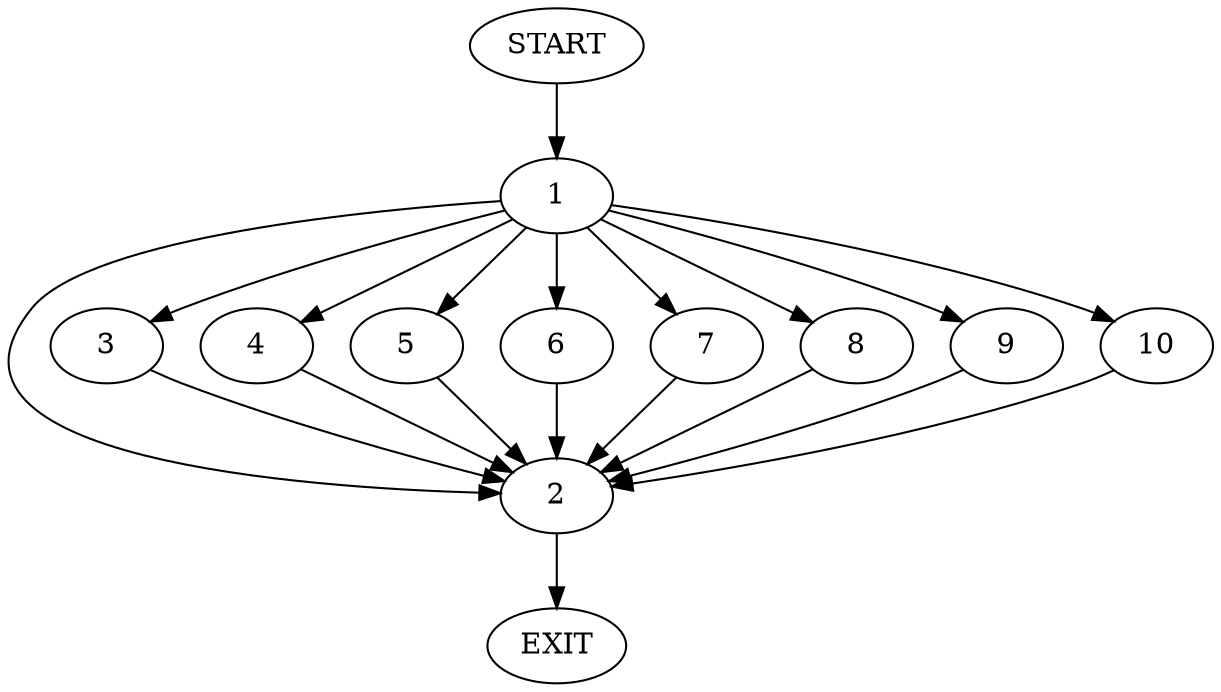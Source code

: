digraph {
0 [label="START"]
11 [label="EXIT"]
0 -> 1
1 -> 2
1 -> 3
1 -> 4
1 -> 5
1 -> 6
1 -> 7
1 -> 8
1 -> 9
1 -> 10
8 -> 2
2 -> 11
3 -> 2
4 -> 2
9 -> 2
7 -> 2
5 -> 2
6 -> 2
10 -> 2
}
